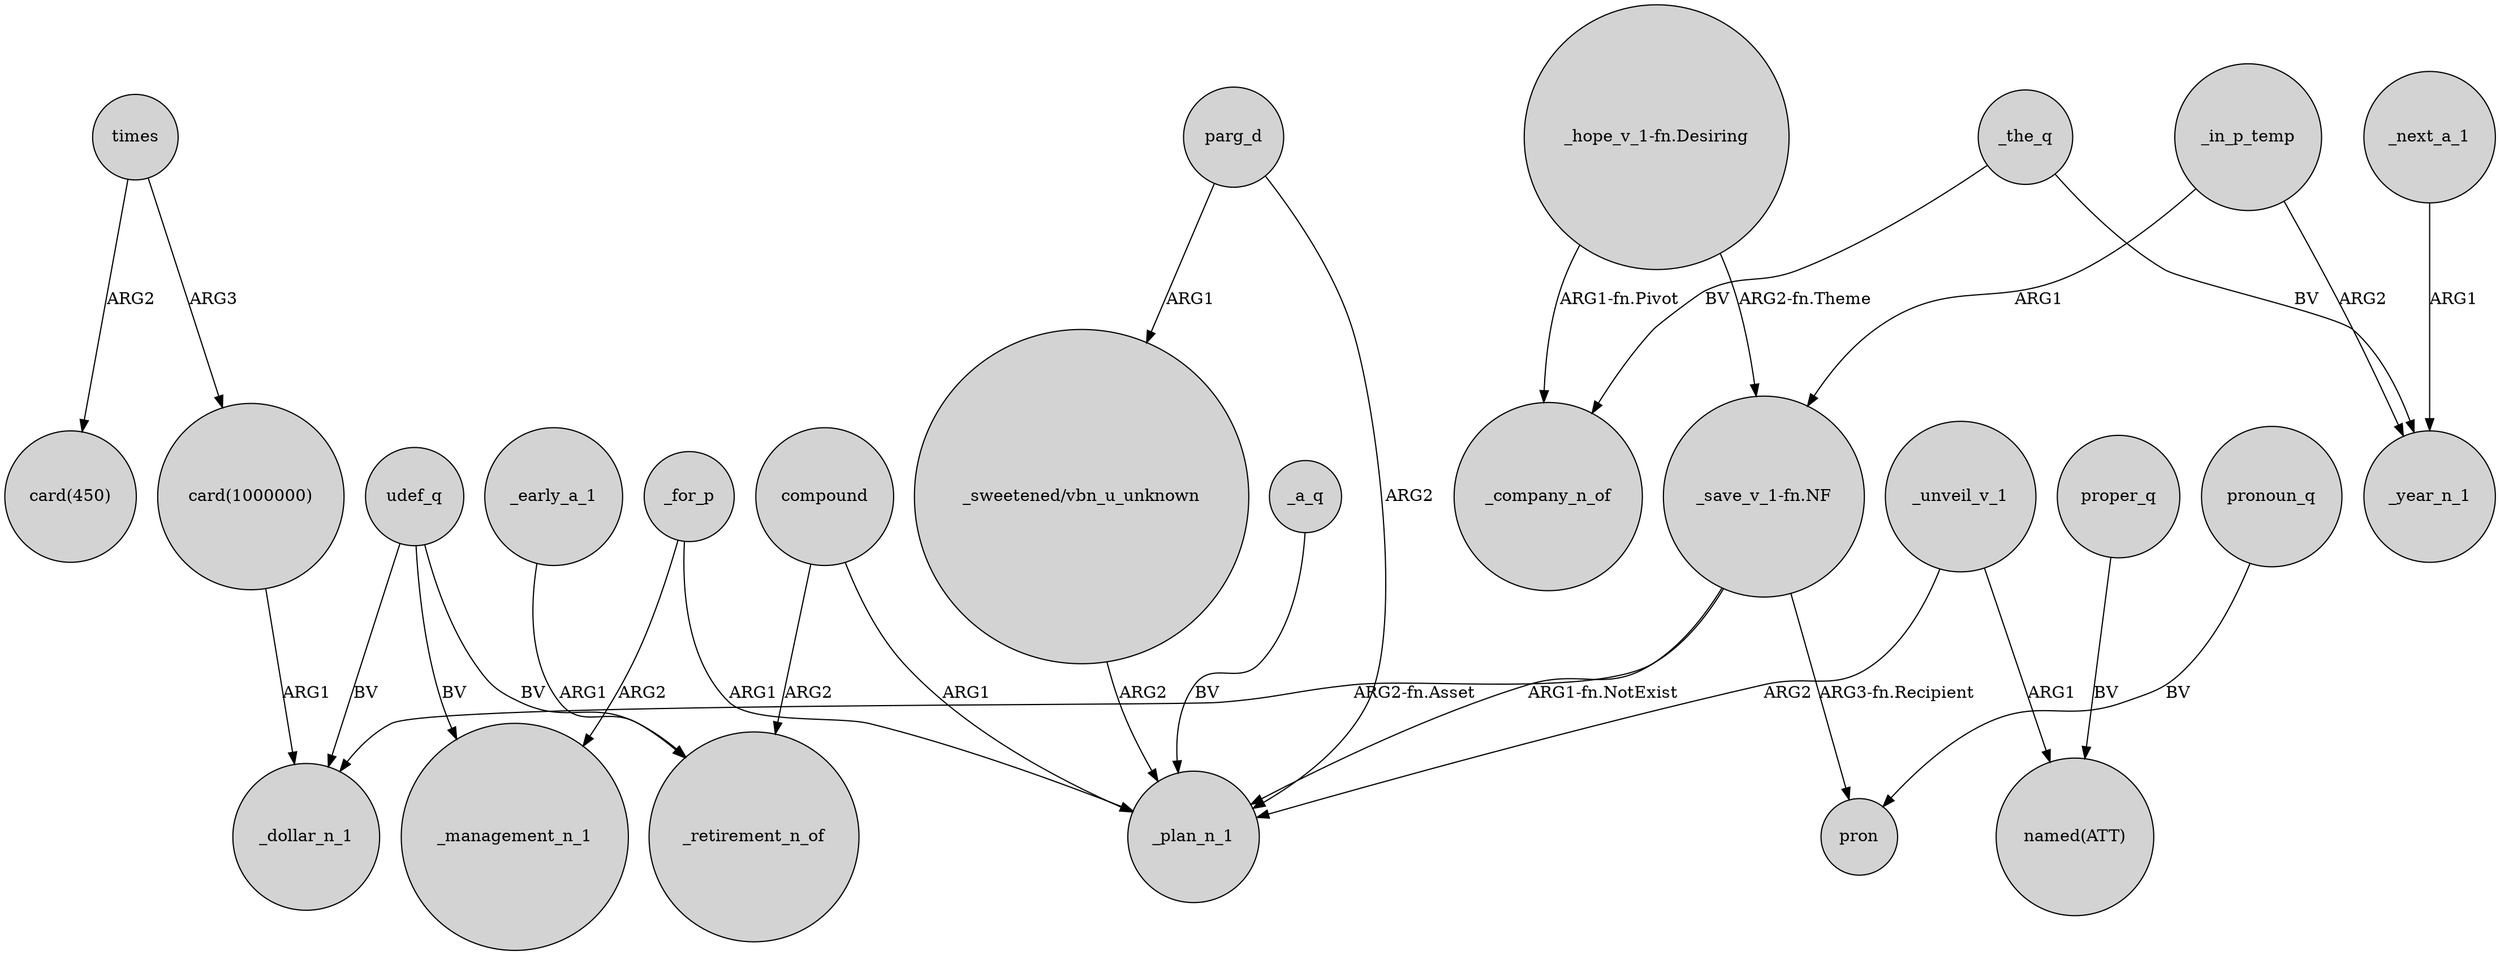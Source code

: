digraph {
	node [shape=circle style=filled]
	"card(1000000)" -> _dollar_n_1 [label=ARG1]
	_for_p -> _management_n_1 [label=ARG2]
	times -> "card(450)" [label=ARG2]
	"_save_v_1-fn.NF" -> pron [label="ARG3-fn.Recipient"]
	compound -> _plan_n_1 [label=ARG1]
	parg_d -> "_sweetened/vbn_u_unknown" [label=ARG1]
	parg_d -> _plan_n_1 [label=ARG2]
	proper_q -> "named(ATT)" [label=BV]
	udef_q -> _management_n_1 [label=BV]
	_the_q -> _company_n_of [label=BV]
	_in_p_temp -> _year_n_1 [label=ARG2]
	_for_p -> _plan_n_1 [label=ARG1]
	udef_q -> _retirement_n_of [label=BV]
	pronoun_q -> pron [label=BV]
	_unveil_v_1 -> "named(ATT)" [label=ARG1]
	times -> "card(1000000)" [label=ARG3]
	_next_a_1 -> _year_n_1 [label=ARG1]
	compound -> _retirement_n_of [label=ARG2]
	"_save_v_1-fn.NF" -> _plan_n_1 [label="ARG1-fn.NotExist"]
	_the_q -> _year_n_1 [label=BV]
	"_hope_v_1-fn.Desiring" -> "_save_v_1-fn.NF" [label="ARG2-fn.Theme"]
	_unveil_v_1 -> _plan_n_1 [label=ARG2]
	"_sweetened/vbn_u_unknown" -> _plan_n_1 [label=ARG2]
	udef_q -> _dollar_n_1 [label=BV]
	_in_p_temp -> "_save_v_1-fn.NF" [label=ARG1]
	_early_a_1 -> _retirement_n_of [label=ARG1]
	_a_q -> _plan_n_1 [label=BV]
	"_hope_v_1-fn.Desiring" -> _company_n_of [label="ARG1-fn.Pivot"]
	"_save_v_1-fn.NF" -> _dollar_n_1 [label="ARG2-fn.Asset"]
}

